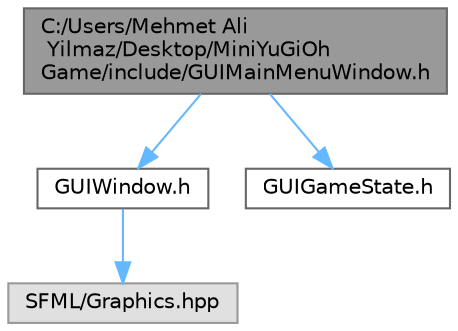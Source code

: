 digraph "C:/Users/Mehmet Ali Yilmaz/Desktop/MiniYuGiOhGame/include/GUIMainMenuWindow.h"
{
 // LATEX_PDF_SIZE
  bgcolor="transparent";
  edge [fontname=Helvetica,fontsize=10,labelfontname=Helvetica,labelfontsize=10];
  node [fontname=Helvetica,fontsize=10,shape=box,height=0.2,width=0.4];
  Node1 [id="Node000001",label="C:/Users/Mehmet Ali\l Yilmaz/Desktop/MiniYuGiOh\lGame/include/GUIMainMenuWindow.h",height=0.2,width=0.4,color="gray40", fillcolor="grey60", style="filled", fontcolor="black",tooltip="This file contains the GUIMainMenuWindow class which handles the main menu window of the MiniYugioh g..."];
  Node1 -> Node2 [id="edge1_Node000001_Node000002",color="steelblue1",style="solid",tooltip=" "];
  Node2 [id="Node000002",label="GUIWindow.h",height=0.2,width=0.4,color="grey40", fillcolor="white", style="filled",URL="$_g_u_i_window_8h.html",tooltip=" "];
  Node2 -> Node3 [id="edge2_Node000002_Node000003",color="steelblue1",style="solid",tooltip=" "];
  Node3 [id="Node000003",label="SFML/Graphics.hpp",height=0.2,width=0.4,color="grey60", fillcolor="#E0E0E0", style="filled",tooltip=" "];
  Node1 -> Node4 [id="edge3_Node000001_Node000004",color="steelblue1",style="solid",tooltip=" "];
  Node4 [id="Node000004",label="GUIGameState.h",height=0.2,width=0.4,color="grey40", fillcolor="white", style="filled",URL="$_g_u_i_game_state_8h.html",tooltip=" "];
}
